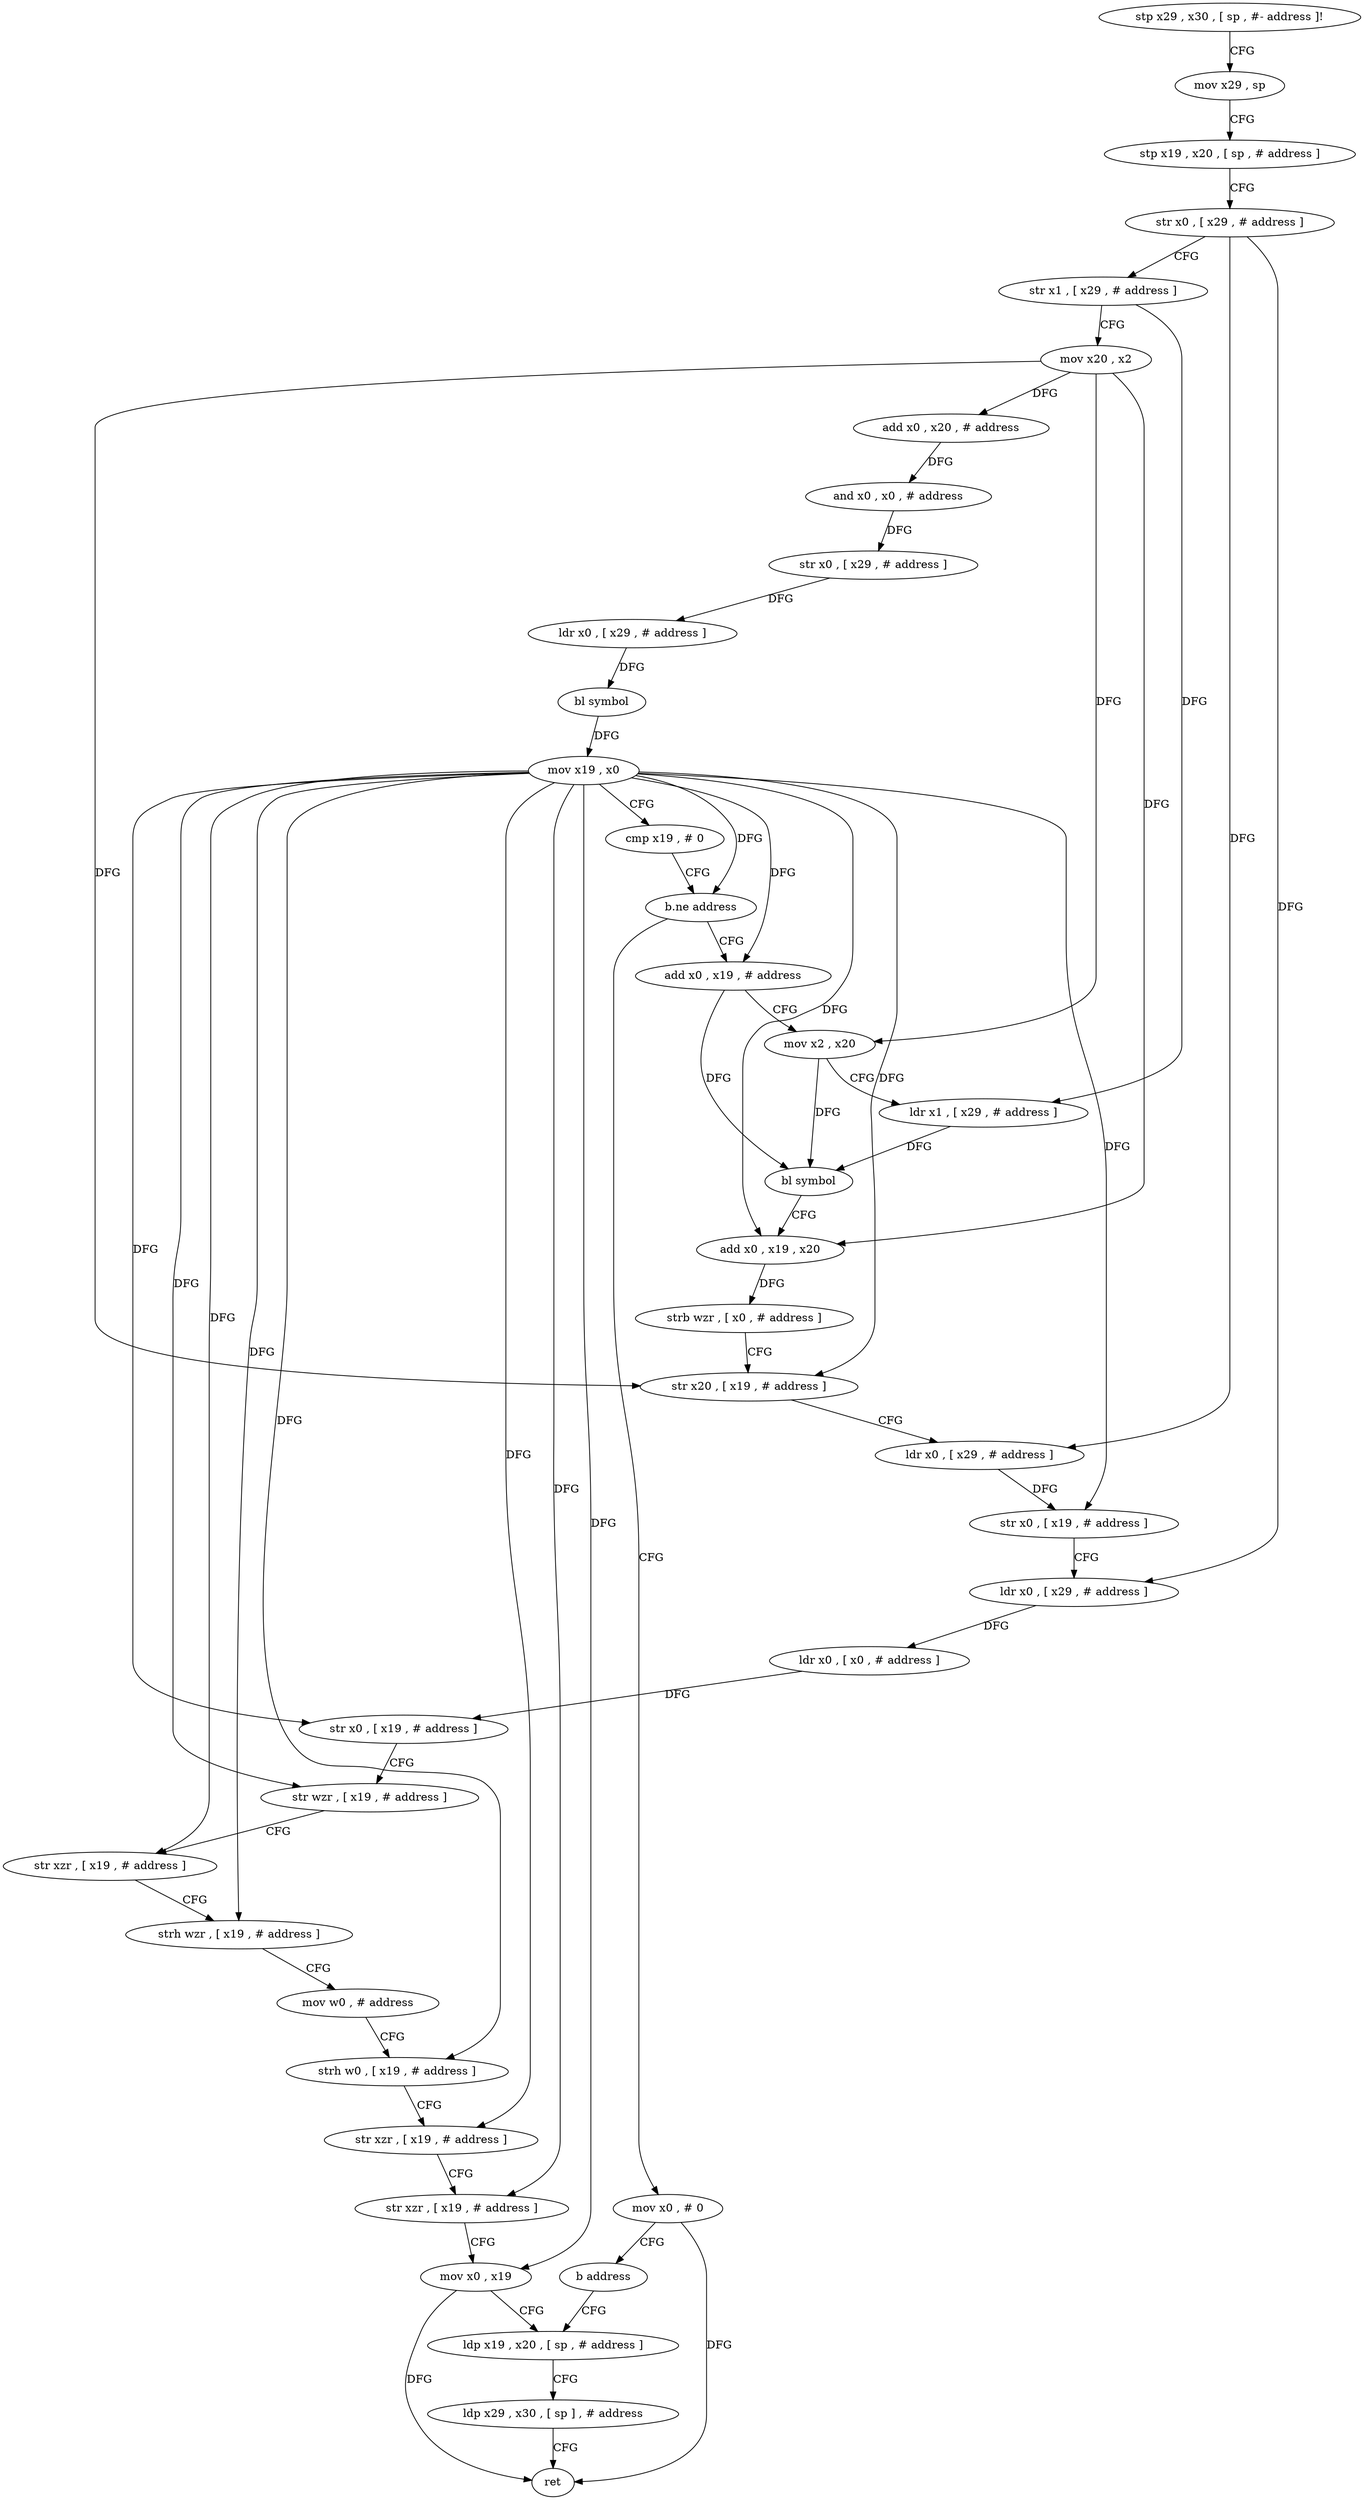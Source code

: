 digraph "func" {
"4314212" [label = "stp x29 , x30 , [ sp , #- address ]!" ]
"4314216" [label = "mov x29 , sp" ]
"4314220" [label = "stp x19 , x20 , [ sp , # address ]" ]
"4314224" [label = "str x0 , [ x29 , # address ]" ]
"4314228" [label = "str x1 , [ x29 , # address ]" ]
"4314232" [label = "mov x20 , x2" ]
"4314236" [label = "add x0 , x20 , # address" ]
"4314240" [label = "and x0 , x0 , # address" ]
"4314244" [label = "str x0 , [ x29 , # address ]" ]
"4314248" [label = "ldr x0 , [ x29 , # address ]" ]
"4314252" [label = "bl symbol" ]
"4314256" [label = "mov x19 , x0" ]
"4314260" [label = "cmp x19 , # 0" ]
"4314264" [label = "b.ne address" ]
"4314276" [label = "add x0 , x19 , # address" ]
"4314268" [label = "mov x0 , # 0" ]
"4314280" [label = "mov x2 , x20" ]
"4314284" [label = "ldr x1 , [ x29 , # address ]" ]
"4314288" [label = "bl symbol" ]
"4314292" [label = "add x0 , x19 , x20" ]
"4314296" [label = "strb wzr , [ x0 , # address ]" ]
"4314300" [label = "str x20 , [ x19 , # address ]" ]
"4314304" [label = "ldr x0 , [ x29 , # address ]" ]
"4314308" [label = "str x0 , [ x19 , # address ]" ]
"4314312" [label = "ldr x0 , [ x29 , # address ]" ]
"4314316" [label = "ldr x0 , [ x0 , # address ]" ]
"4314320" [label = "str x0 , [ x19 , # address ]" ]
"4314324" [label = "str wzr , [ x19 , # address ]" ]
"4314328" [label = "str xzr , [ x19 , # address ]" ]
"4314332" [label = "strh wzr , [ x19 , # address ]" ]
"4314336" [label = "mov w0 , # address" ]
"4314340" [label = "strh w0 , [ x19 , # address ]" ]
"4314344" [label = "str xzr , [ x19 , # address ]" ]
"4314348" [label = "str xzr , [ x19 , # address ]" ]
"4314352" [label = "mov x0 , x19" ]
"4314356" [label = "ldp x19 , x20 , [ sp , # address ]" ]
"4314272" [label = "b address" ]
"4314360" [label = "ldp x29 , x30 , [ sp ] , # address" ]
"4314364" [label = "ret" ]
"4314212" -> "4314216" [ label = "CFG" ]
"4314216" -> "4314220" [ label = "CFG" ]
"4314220" -> "4314224" [ label = "CFG" ]
"4314224" -> "4314228" [ label = "CFG" ]
"4314224" -> "4314304" [ label = "DFG" ]
"4314224" -> "4314312" [ label = "DFG" ]
"4314228" -> "4314232" [ label = "CFG" ]
"4314228" -> "4314284" [ label = "DFG" ]
"4314232" -> "4314236" [ label = "DFG" ]
"4314232" -> "4314280" [ label = "DFG" ]
"4314232" -> "4314292" [ label = "DFG" ]
"4314232" -> "4314300" [ label = "DFG" ]
"4314236" -> "4314240" [ label = "DFG" ]
"4314240" -> "4314244" [ label = "DFG" ]
"4314244" -> "4314248" [ label = "DFG" ]
"4314248" -> "4314252" [ label = "DFG" ]
"4314252" -> "4314256" [ label = "DFG" ]
"4314256" -> "4314260" [ label = "CFG" ]
"4314256" -> "4314264" [ label = "DFG" ]
"4314256" -> "4314276" [ label = "DFG" ]
"4314256" -> "4314292" [ label = "DFG" ]
"4314256" -> "4314300" [ label = "DFG" ]
"4314256" -> "4314308" [ label = "DFG" ]
"4314256" -> "4314320" [ label = "DFG" ]
"4314256" -> "4314324" [ label = "DFG" ]
"4314256" -> "4314328" [ label = "DFG" ]
"4314256" -> "4314332" [ label = "DFG" ]
"4314256" -> "4314340" [ label = "DFG" ]
"4314256" -> "4314344" [ label = "DFG" ]
"4314256" -> "4314348" [ label = "DFG" ]
"4314256" -> "4314352" [ label = "DFG" ]
"4314260" -> "4314264" [ label = "CFG" ]
"4314264" -> "4314276" [ label = "CFG" ]
"4314264" -> "4314268" [ label = "CFG" ]
"4314276" -> "4314280" [ label = "CFG" ]
"4314276" -> "4314288" [ label = "DFG" ]
"4314268" -> "4314272" [ label = "CFG" ]
"4314268" -> "4314364" [ label = "DFG" ]
"4314280" -> "4314284" [ label = "CFG" ]
"4314280" -> "4314288" [ label = "DFG" ]
"4314284" -> "4314288" [ label = "DFG" ]
"4314288" -> "4314292" [ label = "CFG" ]
"4314292" -> "4314296" [ label = "DFG" ]
"4314296" -> "4314300" [ label = "CFG" ]
"4314300" -> "4314304" [ label = "CFG" ]
"4314304" -> "4314308" [ label = "DFG" ]
"4314308" -> "4314312" [ label = "CFG" ]
"4314312" -> "4314316" [ label = "DFG" ]
"4314316" -> "4314320" [ label = "DFG" ]
"4314320" -> "4314324" [ label = "CFG" ]
"4314324" -> "4314328" [ label = "CFG" ]
"4314328" -> "4314332" [ label = "CFG" ]
"4314332" -> "4314336" [ label = "CFG" ]
"4314336" -> "4314340" [ label = "CFG" ]
"4314340" -> "4314344" [ label = "CFG" ]
"4314344" -> "4314348" [ label = "CFG" ]
"4314348" -> "4314352" [ label = "CFG" ]
"4314352" -> "4314356" [ label = "CFG" ]
"4314352" -> "4314364" [ label = "DFG" ]
"4314356" -> "4314360" [ label = "CFG" ]
"4314272" -> "4314356" [ label = "CFG" ]
"4314360" -> "4314364" [ label = "CFG" ]
}
